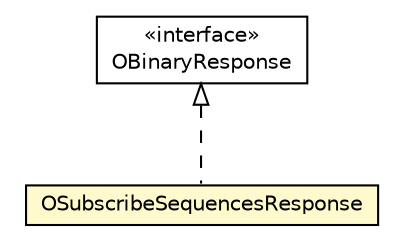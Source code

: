 #!/usr/local/bin/dot
#
# Class diagram 
# Generated by UMLGraph version R5_6-24-gf6e263 (http://www.umlgraph.org/)
#

digraph G {
	edge [fontname="Helvetica",fontsize=10,labelfontname="Helvetica",labelfontsize=10];
	node [fontname="Helvetica",fontsize=10,shape=plaintext];
	nodesep=0.25;
	ranksep=0.5;
	// com.orientechnologies.orient.client.remote.OBinaryResponse
	c7089158 [label=<<table title="com.orientechnologies.orient.client.remote.OBinaryResponse" border="0" cellborder="1" cellspacing="0" cellpadding="2" port="p" href="../OBinaryResponse.html">
		<tr><td><table border="0" cellspacing="0" cellpadding="1">
<tr><td align="center" balign="center"> &#171;interface&#187; </td></tr>
<tr><td align="center" balign="center"> OBinaryResponse </td></tr>
		</table></td></tr>
		</table>>, URL="../OBinaryResponse.html", fontname="Helvetica", fontcolor="black", fontsize=10.0];
	// com.orientechnologies.orient.client.remote.message.OSubscribeSequencesResponse
	c7089270 [label=<<table title="com.orientechnologies.orient.client.remote.message.OSubscribeSequencesResponse" border="0" cellborder="1" cellspacing="0" cellpadding="2" port="p" bgcolor="lemonChiffon" href="./OSubscribeSequencesResponse.html">
		<tr><td><table border="0" cellspacing="0" cellpadding="1">
<tr><td align="center" balign="center"> OSubscribeSequencesResponse </td></tr>
		</table></td></tr>
		</table>>, URL="./OSubscribeSequencesResponse.html", fontname="Helvetica", fontcolor="black", fontsize=10.0];
	//com.orientechnologies.orient.client.remote.message.OSubscribeSequencesResponse implements com.orientechnologies.orient.client.remote.OBinaryResponse
	c7089158:p -> c7089270:p [dir=back,arrowtail=empty,style=dashed];
}

